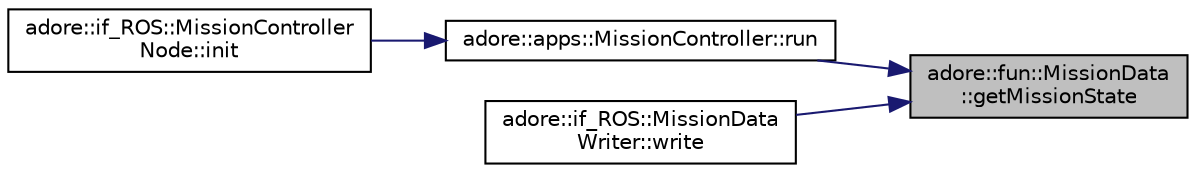digraph "adore::fun::MissionData::getMissionState"
{
 // LATEX_PDF_SIZE
  edge [fontname="Helvetica",fontsize="10",labelfontname="Helvetica",labelfontsize="10"];
  node [fontname="Helvetica",fontsize="10",shape=record];
  rankdir="RL";
  Node1 [label="adore::fun::MissionData\l::getMissionState",height=0.2,width=0.4,color="black", fillcolor="grey75", style="filled", fontcolor="black",tooltip=" "];
  Node1 -> Node2 [dir="back",color="midnightblue",fontsize="10",style="solid",fontname="Helvetica"];
  Node2 [label="adore::apps::MissionController::run",height=0.2,width=0.4,color="black", fillcolor="white", style="filled",URL="$classadore_1_1apps_1_1MissionController.html#a0b3d5caa5288adb434d7284e2c18b897",tooltip=" "];
  Node2 -> Node3 [dir="back",color="midnightblue",fontsize="10",style="solid",fontname="Helvetica"];
  Node3 [label="adore::if_ROS::MissionController\lNode::init",height=0.2,width=0.4,color="black", fillcolor="white", style="filled",URL="$classadore_1_1if__ROS_1_1MissionControllerNode.html#a397d4763bcd05cac76cfa56e10d4976c",tooltip=" "];
  Node1 -> Node4 [dir="back",color="midnightblue",fontsize="10",style="solid",fontname="Helvetica"];
  Node4 [label="adore::if_ROS::MissionData\lWriter::write",height=0.2,width=0.4,color="black", fillcolor="white", style="filled",URL="$classadore_1_1if__ROS_1_1MissionDataWriter.html#accd838d7f7af0052046f1e241d56b282",tooltip=" "];
}
